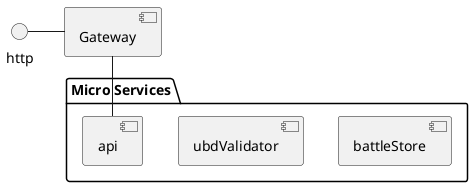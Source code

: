 @startuml
http - [Gateway]

package "Micro Services" {
    [battleStore]
    [ubdValidator]
    [api]
}

[Gateway] -- [api]

@enduml
